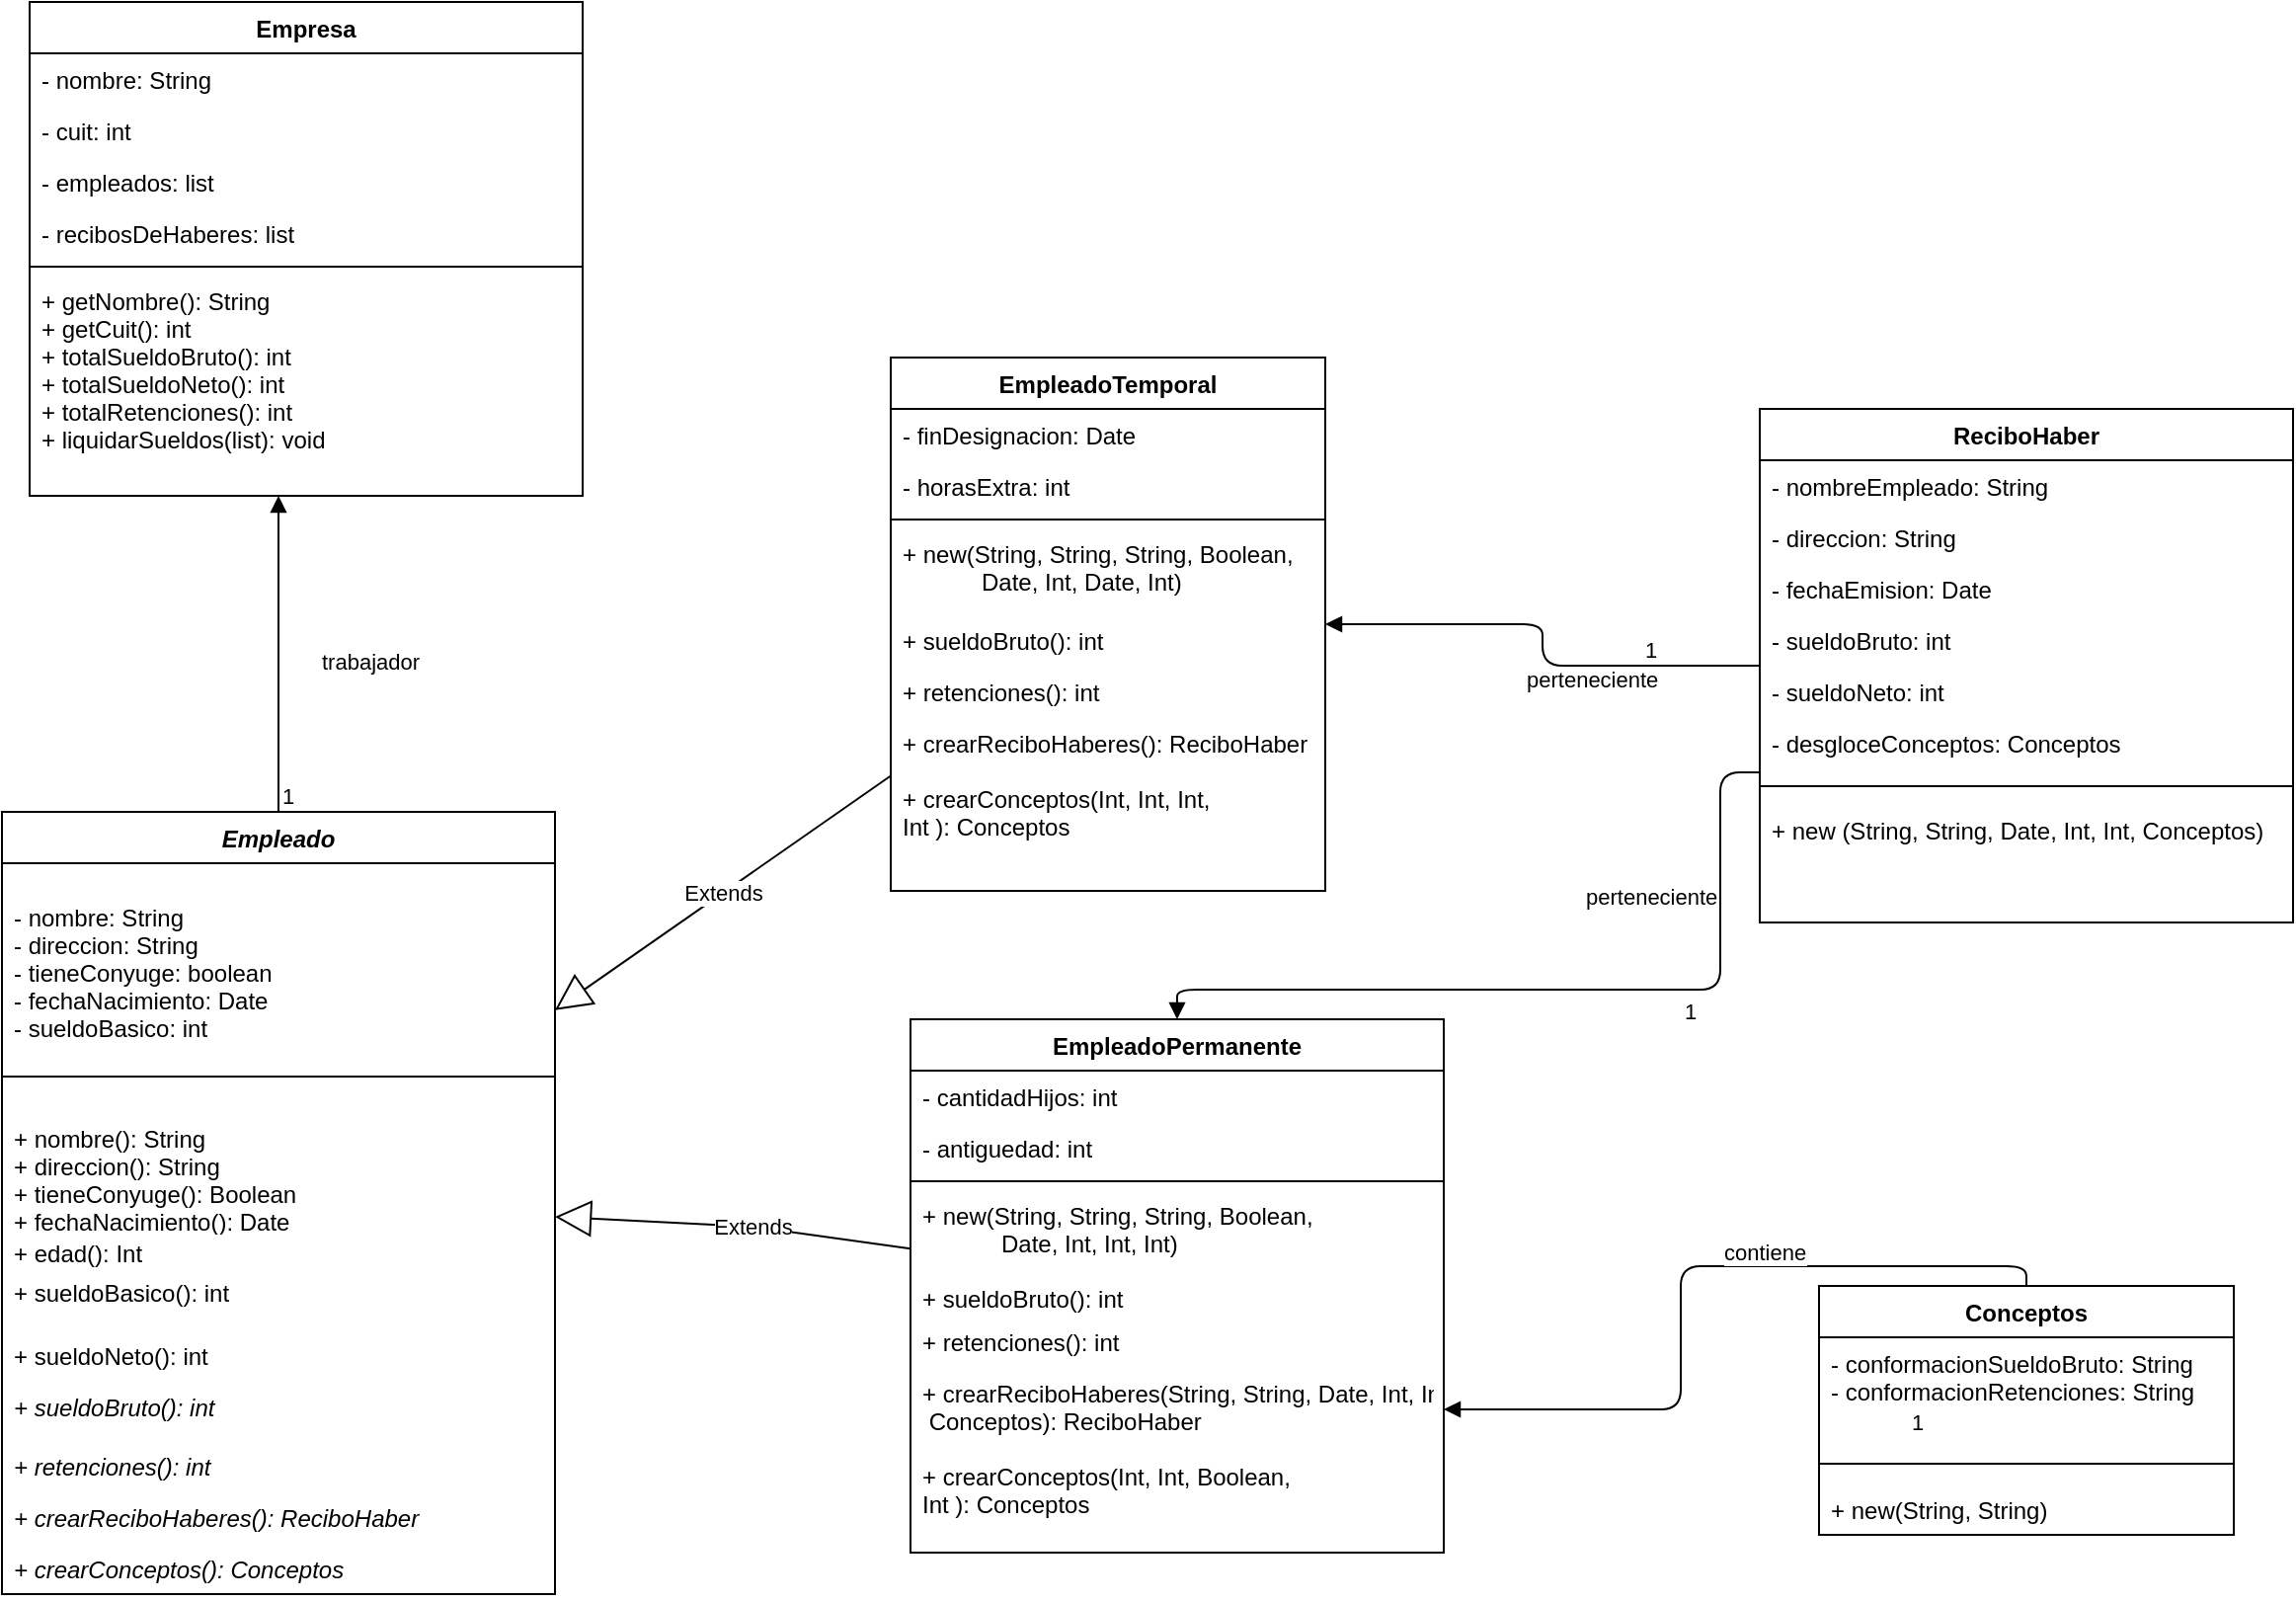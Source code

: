 <mxfile version="14.6.0" type="github">
  <diagram id="pSwMAhYl6BQPn0MG4o8G" name="Page-1">
    <mxGraphModel dx="1422" dy="794" grid="1" gridSize="10" guides="1" tooltips="1" connect="1" arrows="1" fold="1" page="1" pageScale="1" pageWidth="827" pageHeight="1169" math="0" shadow="0">
      <root>
        <mxCell id="0" />
        <mxCell id="1" parent="0" />
        <mxCell id="8JBp-CPKYnFsB_dmWDKy-2" value="Empresa" style="swimlane;fontStyle=1;align=center;verticalAlign=top;childLayout=stackLayout;horizontal=1;startSize=26;horizontalStack=0;resizeParent=1;resizeParentMax=0;resizeLast=0;collapsible=1;marginBottom=0;" parent="1" vertex="1">
          <mxGeometry x="274" y="70" width="280" height="250" as="geometry" />
        </mxCell>
        <mxCell id="8JBp-CPKYnFsB_dmWDKy-3" value="- nombre: String" style="text;strokeColor=none;fillColor=none;align=left;verticalAlign=top;spacingLeft=4;spacingRight=4;overflow=hidden;rotatable=0;points=[[0,0.5],[1,0.5]];portConstraint=eastwest;" parent="8JBp-CPKYnFsB_dmWDKy-2" vertex="1">
          <mxGeometry y="26" width="280" height="26" as="geometry" />
        </mxCell>
        <mxCell id="8JBp-CPKYnFsB_dmWDKy-6" value="- cuit: int" style="text;strokeColor=none;fillColor=none;align=left;verticalAlign=top;spacingLeft=4;spacingRight=4;overflow=hidden;rotatable=0;points=[[0,0.5],[1,0.5]];portConstraint=eastwest;" parent="8JBp-CPKYnFsB_dmWDKy-2" vertex="1">
          <mxGeometry y="52" width="280" height="26" as="geometry" />
        </mxCell>
        <mxCell id="8JBp-CPKYnFsB_dmWDKy-7" value="- empleados: list" style="text;strokeColor=none;fillColor=none;align=left;verticalAlign=top;spacingLeft=4;spacingRight=4;overflow=hidden;rotatable=0;points=[[0,0.5],[1,0.5]];portConstraint=eastwest;" parent="8JBp-CPKYnFsB_dmWDKy-2" vertex="1">
          <mxGeometry y="78" width="280" height="26" as="geometry" />
        </mxCell>
        <mxCell id="8JBp-CPKYnFsB_dmWDKy-29" value="- recibosDeHaberes: list" style="text;strokeColor=none;fillColor=none;align=left;verticalAlign=top;spacingLeft=4;spacingRight=4;overflow=hidden;rotatable=0;points=[[0,0.5],[1,0.5]];portConstraint=eastwest;" parent="8JBp-CPKYnFsB_dmWDKy-2" vertex="1">
          <mxGeometry y="104" width="280" height="26" as="geometry" />
        </mxCell>
        <mxCell id="8JBp-CPKYnFsB_dmWDKy-4" value="" style="line;strokeWidth=1;fillColor=none;align=left;verticalAlign=middle;spacingTop=-1;spacingLeft=3;spacingRight=3;rotatable=0;labelPosition=right;points=[];portConstraint=eastwest;" parent="8JBp-CPKYnFsB_dmWDKy-2" vertex="1">
          <mxGeometry y="130" width="280" height="8" as="geometry" />
        </mxCell>
        <mxCell id="8JBp-CPKYnFsB_dmWDKy-5" value="+ getNombre(): String&#xa;+ getCuit(): int&#xa;+ totalSueldoBruto(): int&#xa;+ totalSueldoNeto(): int&#xa;+ totalRetenciones(): int&#xa;+ liquidarSueldos(list): void" style="text;strokeColor=none;fillColor=none;align=left;verticalAlign=top;spacingLeft=4;spacingRight=4;overflow=hidden;rotatable=0;points=[[0,0.5],[1,0.5]];portConstraint=eastwest;" parent="8JBp-CPKYnFsB_dmWDKy-2" vertex="1">
          <mxGeometry y="138" width="280" height="112" as="geometry" />
        </mxCell>
        <mxCell id="8JBp-CPKYnFsB_dmWDKy-8" value="Empleado" style="swimlane;fontStyle=3;align=center;verticalAlign=top;childLayout=stackLayout;horizontal=1;startSize=26;horizontalStack=0;resizeParent=1;resizeParentMax=0;resizeLast=0;collapsible=1;marginBottom=0;" parent="1" vertex="1">
          <mxGeometry x="260" y="480" width="280" height="396" as="geometry" />
        </mxCell>
        <mxCell id="8JBp-CPKYnFsB_dmWDKy-9" value="&#xa;- nombre: String&#xa;- direccion: String&#xa;- tieneConyuge: boolean&#xa;- fechaNacimiento: Date&#xa;- sueldoBasico: int" style="text;strokeColor=none;fillColor=none;align=left;verticalAlign=top;spacingLeft=4;spacingRight=4;overflow=hidden;rotatable=0;points=[[0,0.5],[1,0.5]];portConstraint=eastwest;" parent="8JBp-CPKYnFsB_dmWDKy-8" vertex="1">
          <mxGeometry y="26" width="280" height="104" as="geometry" />
        </mxCell>
        <mxCell id="8JBp-CPKYnFsB_dmWDKy-10" value="" style="line;strokeWidth=1;fillColor=none;align=left;verticalAlign=middle;spacingTop=-1;spacingLeft=3;spacingRight=3;rotatable=0;labelPosition=right;points=[];portConstraint=eastwest;" parent="8JBp-CPKYnFsB_dmWDKy-8" vertex="1">
          <mxGeometry y="130" width="280" height="8" as="geometry" />
        </mxCell>
        <mxCell id="8JBp-CPKYnFsB_dmWDKy-56" value="&#xa;+ nombre(): String&#xa;+ direccion(): String&#xa;+ tieneConyuge(): Boolean&#xa;+ fechaNacimiento(): Date" style="text;strokeColor=none;fillColor=none;align=left;verticalAlign=top;spacingLeft=4;spacingRight=4;overflow=hidden;rotatable=0;points=[[0,0.5],[1,0.5]];portConstraint=eastwest;fontStyle=0" parent="8JBp-CPKYnFsB_dmWDKy-8" vertex="1">
          <mxGeometry y="138" width="280" height="72" as="geometry" />
        </mxCell>
        <mxCell id="8JBp-CPKYnFsB_dmWDKy-55" value="+ edad(): Int" style="text;strokeColor=none;fillColor=none;align=left;verticalAlign=top;spacingLeft=4;spacingRight=4;overflow=hidden;rotatable=0;points=[[0,0.5],[1,0.5]];portConstraint=eastwest;fontStyle=0" parent="8JBp-CPKYnFsB_dmWDKy-8" vertex="1">
          <mxGeometry y="210" width="280" height="20" as="geometry" />
        </mxCell>
        <mxCell id="8JBp-CPKYnFsB_dmWDKy-11" value="+ sueldoBasico(): int" style="text;strokeColor=none;fillColor=none;align=left;verticalAlign=top;spacingLeft=4;spacingRight=4;overflow=hidden;rotatable=0;points=[[0,0.5],[1,0.5]];portConstraint=eastwest;fontStyle=0" parent="8JBp-CPKYnFsB_dmWDKy-8" vertex="1">
          <mxGeometry y="230" width="280" height="32" as="geometry" />
        </mxCell>
        <mxCell id="8JBp-CPKYnFsB_dmWDKy-15" value="+ sueldoNeto(): int" style="text;strokeColor=none;fillColor=none;align=left;verticalAlign=top;spacingLeft=4;spacingRight=4;overflow=hidden;rotatable=0;points=[[0,0.5],[1,0.5]];portConstraint=eastwest;" parent="8JBp-CPKYnFsB_dmWDKy-8" vertex="1">
          <mxGeometry y="262" width="280" height="26" as="geometry" />
        </mxCell>
        <mxCell id="8JBp-CPKYnFsB_dmWDKy-13" value="+ sueldoBruto(): int" style="text;strokeColor=none;fillColor=none;align=left;verticalAlign=top;spacingLeft=4;spacingRight=4;overflow=hidden;rotatable=0;points=[[0,0.5],[1,0.5]];portConstraint=eastwest;fontStyle=2" parent="8JBp-CPKYnFsB_dmWDKy-8" vertex="1">
          <mxGeometry y="288" width="280" height="30" as="geometry" />
        </mxCell>
        <mxCell id="8JBp-CPKYnFsB_dmWDKy-14" value="+ retenciones(): int " style="text;strokeColor=none;fillColor=none;align=left;verticalAlign=top;spacingLeft=4;spacingRight=4;overflow=hidden;rotatable=0;points=[[0,0.5],[1,0.5]];portConstraint=eastwest;fontStyle=2" parent="8JBp-CPKYnFsB_dmWDKy-8" vertex="1">
          <mxGeometry y="318" width="280" height="26" as="geometry" />
        </mxCell>
        <mxCell id="8JBp-CPKYnFsB_dmWDKy-33" value="+ crearReciboHaberes(): ReciboHaber" style="text;strokeColor=none;fillColor=none;align=left;verticalAlign=top;spacingLeft=4;spacingRight=4;overflow=hidden;rotatable=0;points=[[0,0.5],[1,0.5]];portConstraint=eastwest;fontStyle=2" parent="8JBp-CPKYnFsB_dmWDKy-8" vertex="1">
          <mxGeometry y="344" width="280" height="26" as="geometry" />
        </mxCell>
        <mxCell id="8JBp-CPKYnFsB_dmWDKy-60" value="+ crearConceptos(): Conceptos" style="text;strokeColor=none;fillColor=none;align=left;verticalAlign=top;spacingLeft=4;spacingRight=4;overflow=hidden;rotatable=0;points=[[0,0.5],[1,0.5]];portConstraint=eastwest;fontStyle=2" parent="8JBp-CPKYnFsB_dmWDKy-8" vertex="1">
          <mxGeometry y="370" width="280" height="26" as="geometry" />
        </mxCell>
        <mxCell id="8JBp-CPKYnFsB_dmWDKy-16" value="EmpleadoPermanente" style="swimlane;fontStyle=1;align=center;verticalAlign=top;childLayout=stackLayout;horizontal=1;startSize=26;horizontalStack=0;resizeParent=1;resizeParentMax=0;resizeLast=0;collapsible=1;marginBottom=0;" parent="1" vertex="1">
          <mxGeometry x="720" y="585" width="270" height="270" as="geometry">
            <mxRectangle x="720" y="490" width="160" height="26" as="alternateBounds" />
          </mxGeometry>
        </mxCell>
        <mxCell id="8JBp-CPKYnFsB_dmWDKy-17" value="- cantidadHijos: int" style="text;strokeColor=none;fillColor=none;align=left;verticalAlign=top;spacingLeft=4;spacingRight=4;overflow=hidden;rotatable=0;points=[[0,0.5],[1,0.5]];portConstraint=eastwest;" parent="8JBp-CPKYnFsB_dmWDKy-16" vertex="1">
          <mxGeometry y="26" width="270" height="26" as="geometry" />
        </mxCell>
        <mxCell id="8JBp-CPKYnFsB_dmWDKy-24" value="- antiguedad: int" style="text;strokeColor=none;fillColor=none;align=left;verticalAlign=top;spacingLeft=4;spacingRight=4;overflow=hidden;rotatable=0;points=[[0,0.5],[1,0.5]];portConstraint=eastwest;" parent="8JBp-CPKYnFsB_dmWDKy-16" vertex="1">
          <mxGeometry y="52" width="270" height="26" as="geometry" />
        </mxCell>
        <mxCell id="8JBp-CPKYnFsB_dmWDKy-18" value="" style="line;strokeWidth=1;fillColor=none;align=left;verticalAlign=middle;spacingTop=-1;spacingLeft=3;spacingRight=3;rotatable=0;labelPosition=right;points=[];portConstraint=eastwest;" parent="8JBp-CPKYnFsB_dmWDKy-16" vertex="1">
          <mxGeometry y="78" width="270" height="8" as="geometry" />
        </mxCell>
        <mxCell id="8JBp-CPKYnFsB_dmWDKy-19" value="+ new(String, String, String, Boolean,&#xa;            Date, Int, Int, Int)&#xa;&#xa;+ sueldoBruto(): int" style="text;strokeColor=none;align=left;verticalAlign=top;spacingLeft=4;spacingRight=4;overflow=hidden;rotatable=0;points=[[0,0.5],[1,0.5]];portConstraint=eastwest;labelBorderColor=none;labelBackgroundColor=none;sketch=0;glass=0;rounded=0;" parent="8JBp-CPKYnFsB_dmWDKy-16" vertex="1">
          <mxGeometry y="86" width="270" height="64" as="geometry" />
        </mxCell>
        <mxCell id="8JBp-CPKYnFsB_dmWDKy-26" value="+ retenciones(): int" style="text;strokeColor=none;fillColor=none;align=left;verticalAlign=top;spacingLeft=4;spacingRight=4;overflow=hidden;rotatable=0;points=[[0,0.5],[1,0.5]];portConstraint=eastwest;" parent="8JBp-CPKYnFsB_dmWDKy-16" vertex="1">
          <mxGeometry y="150" width="270" height="26" as="geometry" />
        </mxCell>
        <mxCell id="8JBp-CPKYnFsB_dmWDKy-34" value="+ crearReciboHaberes(String, String, Date, Int, Int,&#xa; Conceptos): ReciboHaber&#xa;&#xa;+ crearConceptos(Int, Int, Boolean,&#xa;Int ): Conceptos" style="text;strokeColor=none;fillColor=none;align=left;verticalAlign=top;spacingLeft=4;spacingRight=4;overflow=hidden;rotatable=0;points=[[0,0.5],[1,0.5]];portConstraint=eastwest;fontStyle=0" parent="8JBp-CPKYnFsB_dmWDKy-16" vertex="1">
          <mxGeometry y="176" width="270" height="94" as="geometry" />
        </mxCell>
        <mxCell id="8JBp-CPKYnFsB_dmWDKy-20" value="EmpleadoTemporal" style="swimlane;fontStyle=1;align=center;verticalAlign=top;childLayout=stackLayout;horizontal=1;startSize=26;horizontalStack=0;resizeParent=1;resizeParentMax=0;resizeLast=0;collapsible=1;marginBottom=0;" parent="1" vertex="1">
          <mxGeometry x="710" y="250" width="220" height="270" as="geometry" />
        </mxCell>
        <mxCell id="8JBp-CPKYnFsB_dmWDKy-21" value="- finDesignacion: Date" style="text;strokeColor=none;fillColor=none;align=left;verticalAlign=top;spacingLeft=4;spacingRight=4;overflow=hidden;rotatable=0;points=[[0,0.5],[1,0.5]];portConstraint=eastwest;" parent="8JBp-CPKYnFsB_dmWDKy-20" vertex="1">
          <mxGeometry y="26" width="220" height="26" as="geometry" />
        </mxCell>
        <mxCell id="8JBp-CPKYnFsB_dmWDKy-25" value="- horasExtra: int" style="text;strokeColor=none;fillColor=none;align=left;verticalAlign=top;spacingLeft=4;spacingRight=4;overflow=hidden;rotatable=0;points=[[0,0.5],[1,0.5]];portConstraint=eastwest;" parent="8JBp-CPKYnFsB_dmWDKy-20" vertex="1">
          <mxGeometry y="52" width="220" height="26" as="geometry" />
        </mxCell>
        <mxCell id="8JBp-CPKYnFsB_dmWDKy-22" value="" style="line;strokeWidth=1;fillColor=none;align=left;verticalAlign=middle;spacingTop=-1;spacingLeft=3;spacingRight=3;rotatable=0;labelPosition=right;points=[];portConstraint=eastwest;" parent="8JBp-CPKYnFsB_dmWDKy-20" vertex="1">
          <mxGeometry y="78" width="220" height="8" as="geometry" />
        </mxCell>
        <mxCell id="8JBp-CPKYnFsB_dmWDKy-57" value="+ new(String, String, String, Boolean,&#xa;            Date, Int, Date, Int)" style="text;strokeColor=none;fillColor=none;align=left;verticalAlign=top;spacingLeft=4;spacingRight=4;overflow=hidden;rotatable=0;points=[[0,0.5],[1,0.5]];portConstraint=eastwest;" parent="8JBp-CPKYnFsB_dmWDKy-20" vertex="1">
          <mxGeometry y="86" width="220" height="44" as="geometry" />
        </mxCell>
        <mxCell id="8JBp-CPKYnFsB_dmWDKy-23" value="+ sueldoBruto(): int" style="text;strokeColor=none;fillColor=none;align=left;verticalAlign=top;spacingLeft=4;spacingRight=4;overflow=hidden;rotatable=0;points=[[0,0.5],[1,0.5]];portConstraint=eastwest;" parent="8JBp-CPKYnFsB_dmWDKy-20" vertex="1">
          <mxGeometry y="130" width="220" height="26" as="geometry" />
        </mxCell>
        <mxCell id="8JBp-CPKYnFsB_dmWDKy-32" value="+ retenciones(): int" style="text;strokeColor=none;fillColor=none;align=left;verticalAlign=top;spacingLeft=4;spacingRight=4;overflow=hidden;rotatable=0;points=[[0,0.5],[1,0.5]];portConstraint=eastwest;" parent="8JBp-CPKYnFsB_dmWDKy-20" vertex="1">
          <mxGeometry y="156" width="220" height="26" as="geometry" />
        </mxCell>
        <mxCell id="8JBp-CPKYnFsB_dmWDKy-35" value="+ crearReciboHaberes(): ReciboHaber&#xa;&#xa;+ crearConceptos(Int, Int, Int,&#xa;Int ): Conceptos&#xa;" style="text;strokeColor=none;fillColor=none;align=left;verticalAlign=top;spacingLeft=4;spacingRight=4;overflow=hidden;rotatable=0;points=[[0,0.5],[1,0.5]];portConstraint=eastwest;fontStyle=0" parent="8JBp-CPKYnFsB_dmWDKy-20" vertex="1">
          <mxGeometry y="182" width="220" height="88" as="geometry" />
        </mxCell>
        <mxCell id="8JBp-CPKYnFsB_dmWDKy-27" value="Extends" style="endArrow=block;endSize=16;endFill=0;html=1;" parent="1" source="8JBp-CPKYnFsB_dmWDKy-16" target="8JBp-CPKYnFsB_dmWDKy-8" edge="1">
          <mxGeometry x="-0.107" width="160" relative="1" as="geometry">
            <mxPoint x="330" y="610" as="sourcePoint" />
            <mxPoint x="490" y="610" as="targetPoint" />
            <Array as="points">
              <mxPoint x="640" y="690" />
            </Array>
            <mxPoint as="offset" />
          </mxGeometry>
        </mxCell>
        <mxCell id="8JBp-CPKYnFsB_dmWDKy-28" value="Extends" style="endArrow=block;endSize=16;endFill=0;html=1;" parent="1" source="8JBp-CPKYnFsB_dmWDKy-20" target="8JBp-CPKYnFsB_dmWDKy-8" edge="1">
          <mxGeometry width="160" relative="1" as="geometry">
            <mxPoint x="380" y="718" as="sourcePoint" />
            <mxPoint x="518.179" y="560" as="targetPoint" />
          </mxGeometry>
        </mxCell>
        <mxCell id="8JBp-CPKYnFsB_dmWDKy-30" value="trabajador" style="endArrow=block;endFill=1;html=1;edgeStyle=orthogonalEdgeStyle;align=left;verticalAlign=top;" parent="1" source="8JBp-CPKYnFsB_dmWDKy-8" target="8JBp-CPKYnFsB_dmWDKy-2" edge="1">
          <mxGeometry x="0.111" y="-20" relative="1" as="geometry">
            <mxPoint x="60" y="310" as="sourcePoint" />
            <mxPoint x="200" y="260" as="targetPoint" />
            <Array as="points">
              <mxPoint x="410" y="300" />
              <mxPoint x="410" y="300" />
            </Array>
            <mxPoint as="offset" />
          </mxGeometry>
        </mxCell>
        <mxCell id="8JBp-CPKYnFsB_dmWDKy-31" value="1" style="edgeLabel;resizable=0;html=1;align=left;verticalAlign=bottom;" parent="8JBp-CPKYnFsB_dmWDKy-30" connectable="0" vertex="1">
          <mxGeometry x="-1" relative="1" as="geometry" />
        </mxCell>
        <mxCell id="8JBp-CPKYnFsB_dmWDKy-36" value="ReciboHaber" style="swimlane;fontStyle=1;align=center;verticalAlign=top;childLayout=stackLayout;horizontal=1;startSize=26;horizontalStack=0;resizeParent=1;resizeParentMax=0;resizeLast=0;collapsible=1;marginBottom=0;" parent="1" vertex="1">
          <mxGeometry x="1150" y="276" width="270" height="260" as="geometry" />
        </mxCell>
        <mxCell id="8JBp-CPKYnFsB_dmWDKy-37" value="- nombreEmpleado: String" style="text;strokeColor=none;fillColor=none;align=left;verticalAlign=top;spacingLeft=4;spacingRight=4;overflow=hidden;rotatable=0;points=[[0,0.5],[1,0.5]];portConstraint=eastwest;" parent="8JBp-CPKYnFsB_dmWDKy-36" vertex="1">
          <mxGeometry y="26" width="270" height="26" as="geometry" />
        </mxCell>
        <mxCell id="8JBp-CPKYnFsB_dmWDKy-40" value="- direccion: String" style="text;strokeColor=none;fillColor=none;align=left;verticalAlign=top;spacingLeft=4;spacingRight=4;overflow=hidden;rotatable=0;points=[[0,0.5],[1,0.5]];portConstraint=eastwest;" parent="8JBp-CPKYnFsB_dmWDKy-36" vertex="1">
          <mxGeometry y="52" width="270" height="26" as="geometry" />
        </mxCell>
        <mxCell id="8JBp-CPKYnFsB_dmWDKy-41" value="- fechaEmision: Date" style="text;strokeColor=none;fillColor=none;align=left;verticalAlign=top;spacingLeft=4;spacingRight=4;overflow=hidden;rotatable=0;points=[[0,0.5],[1,0.5]];portConstraint=eastwest;" parent="8JBp-CPKYnFsB_dmWDKy-36" vertex="1">
          <mxGeometry y="78" width="270" height="26" as="geometry" />
        </mxCell>
        <mxCell id="8JBp-CPKYnFsB_dmWDKy-42" value="- sueldoBruto: int" style="text;strokeColor=none;fillColor=none;align=left;verticalAlign=top;spacingLeft=4;spacingRight=4;overflow=hidden;rotatable=0;points=[[0,0.5],[1,0.5]];portConstraint=eastwest;" parent="8JBp-CPKYnFsB_dmWDKy-36" vertex="1">
          <mxGeometry y="104" width="270" height="26" as="geometry" />
        </mxCell>
        <mxCell id="8JBp-CPKYnFsB_dmWDKy-43" value="- sueldoNeto: int" style="text;strokeColor=none;fillColor=none;align=left;verticalAlign=top;spacingLeft=4;spacingRight=4;overflow=hidden;rotatable=0;points=[[0,0.5],[1,0.5]];portConstraint=eastwest;" parent="8JBp-CPKYnFsB_dmWDKy-36" vertex="1">
          <mxGeometry y="130" width="270" height="26" as="geometry" />
        </mxCell>
        <mxCell id="8JBp-CPKYnFsB_dmWDKy-44" value="- desgloceConceptos: Conceptos" style="text;strokeColor=none;fillColor=none;align=left;verticalAlign=top;spacingLeft=4;spacingRight=4;overflow=hidden;rotatable=0;points=[[0,0.5],[1,0.5]];portConstraint=eastwest;" parent="8JBp-CPKYnFsB_dmWDKy-36" vertex="1">
          <mxGeometry y="156" width="270" height="26" as="geometry" />
        </mxCell>
        <mxCell id="8JBp-CPKYnFsB_dmWDKy-38" value="" style="line;strokeWidth=1;fillColor=none;align=left;verticalAlign=middle;spacingTop=-1;spacingLeft=3;spacingRight=3;rotatable=0;labelPosition=right;points=[];portConstraint=eastwest;" parent="8JBp-CPKYnFsB_dmWDKy-36" vertex="1">
          <mxGeometry y="182" width="270" height="18" as="geometry" />
        </mxCell>
        <mxCell id="8JBp-CPKYnFsB_dmWDKy-58" value="+ new (String, String, Date, Int, Int, Conceptos)" style="text;strokeColor=none;fillColor=none;align=left;verticalAlign=top;spacingLeft=4;spacingRight=4;overflow=hidden;rotatable=0;points=[[0,0.5],[1,0.5]];portConstraint=eastwest;rounded=0;glass=0;labelBackgroundColor=none;sketch=0;html=0;" parent="8JBp-CPKYnFsB_dmWDKy-36" vertex="1">
          <mxGeometry y="200" width="270" height="60" as="geometry" />
        </mxCell>
        <mxCell id="8JBp-CPKYnFsB_dmWDKy-45" value="Conceptos" style="swimlane;fontStyle=1;align=center;verticalAlign=top;childLayout=stackLayout;horizontal=1;startSize=26;horizontalStack=0;resizeParent=1;resizeParentMax=0;resizeLast=0;collapsible=1;marginBottom=0;" parent="1" vertex="1">
          <mxGeometry x="1180" y="720" width="210" height="126" as="geometry" />
        </mxCell>
        <mxCell id="8JBp-CPKYnFsB_dmWDKy-46" value="- conformacionSueldoBruto: String&#xa;- conformacionRetenciones: String" style="text;strokeColor=none;fillColor=none;align=left;verticalAlign=top;spacingLeft=4;spacingRight=4;overflow=hidden;rotatable=0;points=[[0,0.5],[1,0.5]];portConstraint=eastwest;" parent="8JBp-CPKYnFsB_dmWDKy-45" vertex="1">
          <mxGeometry y="26" width="210" height="54" as="geometry" />
        </mxCell>
        <mxCell id="8JBp-CPKYnFsB_dmWDKy-47" value="" style="line;strokeWidth=1;fillColor=none;align=left;verticalAlign=middle;spacingTop=-1;spacingLeft=3;spacingRight=3;rotatable=0;labelPosition=right;points=[];portConstraint=eastwest;" parent="8JBp-CPKYnFsB_dmWDKy-45" vertex="1">
          <mxGeometry y="80" width="210" height="20" as="geometry" />
        </mxCell>
        <mxCell id="8JBp-CPKYnFsB_dmWDKy-59" value="+ new(String, String)" style="text;strokeColor=none;fillColor=none;align=left;verticalAlign=top;spacingLeft=4;spacingRight=4;overflow=hidden;rotatable=0;points=[[0,0.5],[1,0.5]];portConstraint=eastwest;rounded=0;glass=0;labelBackgroundColor=none;sketch=0;html=0;" parent="8JBp-CPKYnFsB_dmWDKy-45" vertex="1">
          <mxGeometry y="100" width="210" height="26" as="geometry" />
        </mxCell>
        <mxCell id="8JBp-CPKYnFsB_dmWDKy-49" value="perteneciente" style="endArrow=block;endFill=1;html=1;edgeStyle=orthogonalEdgeStyle;align=left;verticalAlign=top;" parent="1" source="8JBp-CPKYnFsB_dmWDKy-36" target="8JBp-CPKYnFsB_dmWDKy-20" edge="1">
          <mxGeometry x="-0.253" y="104" relative="1" as="geometry">
            <mxPoint x="1040" y="170" as="sourcePoint" />
            <mxPoint x="1200" y="170" as="targetPoint" />
            <mxPoint as="offset" />
          </mxGeometry>
        </mxCell>
        <mxCell id="8JBp-CPKYnFsB_dmWDKy-50" value="1" style="edgeLabel;resizable=0;html=1;align=left;verticalAlign=bottom;" parent="8JBp-CPKYnFsB_dmWDKy-49" connectable="0" vertex="1">
          <mxGeometry x="-1" relative="1" as="geometry">
            <mxPoint x="-60" as="offset" />
          </mxGeometry>
        </mxCell>
        <mxCell id="8JBp-CPKYnFsB_dmWDKy-51" value="perteneciente" style="endArrow=block;endFill=1;html=1;edgeStyle=orthogonalEdgeStyle;align=left;verticalAlign=top;" parent="1" target="8JBp-CPKYnFsB_dmWDKy-16" edge="1" source="8JBp-CPKYnFsB_dmWDKy-36">
          <mxGeometry x="-0.905" y="-117" relative="1" as="geometry">
            <mxPoint x="1160" y="381" as="sourcePoint" />
            <mxPoint x="940" y="342" as="targetPoint" />
            <mxPoint x="17" y="-60" as="offset" />
            <Array as="points">
              <mxPoint x="1130" y="460" />
              <mxPoint x="1130" y="570" />
              <mxPoint x="855" y="570" />
            </Array>
          </mxGeometry>
        </mxCell>
        <mxCell id="8JBp-CPKYnFsB_dmWDKy-52" value="1" style="edgeLabel;resizable=0;html=1;align=left;verticalAlign=bottom;" parent="8JBp-CPKYnFsB_dmWDKy-51" connectable="0" vertex="1">
          <mxGeometry x="-1" relative="1" as="geometry">
            <mxPoint x="-40" y="129" as="offset" />
          </mxGeometry>
        </mxCell>
        <mxCell id="8JBp-CPKYnFsB_dmWDKy-53" value="contiene" style="endArrow=block;endFill=1;html=1;edgeStyle=orthogonalEdgeStyle;align=left;verticalAlign=top;" parent="1" source="8JBp-CPKYnFsB_dmWDKy-45" edge="1">
          <mxGeometry x="-0.126" y="-20" relative="1" as="geometry">
            <mxPoint x="1140" y="710" as="sourcePoint" />
            <mxPoint x="990" y="782.5" as="targetPoint" />
            <mxPoint as="offset" />
            <Array as="points">
              <mxPoint x="1285" y="710" />
              <mxPoint x="1110" y="710" />
              <mxPoint x="1110" y="783" />
            </Array>
          </mxGeometry>
        </mxCell>
        <mxCell id="8JBp-CPKYnFsB_dmWDKy-54" value="1" style="edgeLabel;resizable=0;html=1;align=left;verticalAlign=bottom;" parent="8JBp-CPKYnFsB_dmWDKy-53" connectable="0" vertex="1">
          <mxGeometry x="-1" relative="1" as="geometry">
            <mxPoint x="-60" y="77" as="offset" />
          </mxGeometry>
        </mxCell>
      </root>
    </mxGraphModel>
  </diagram>
</mxfile>
